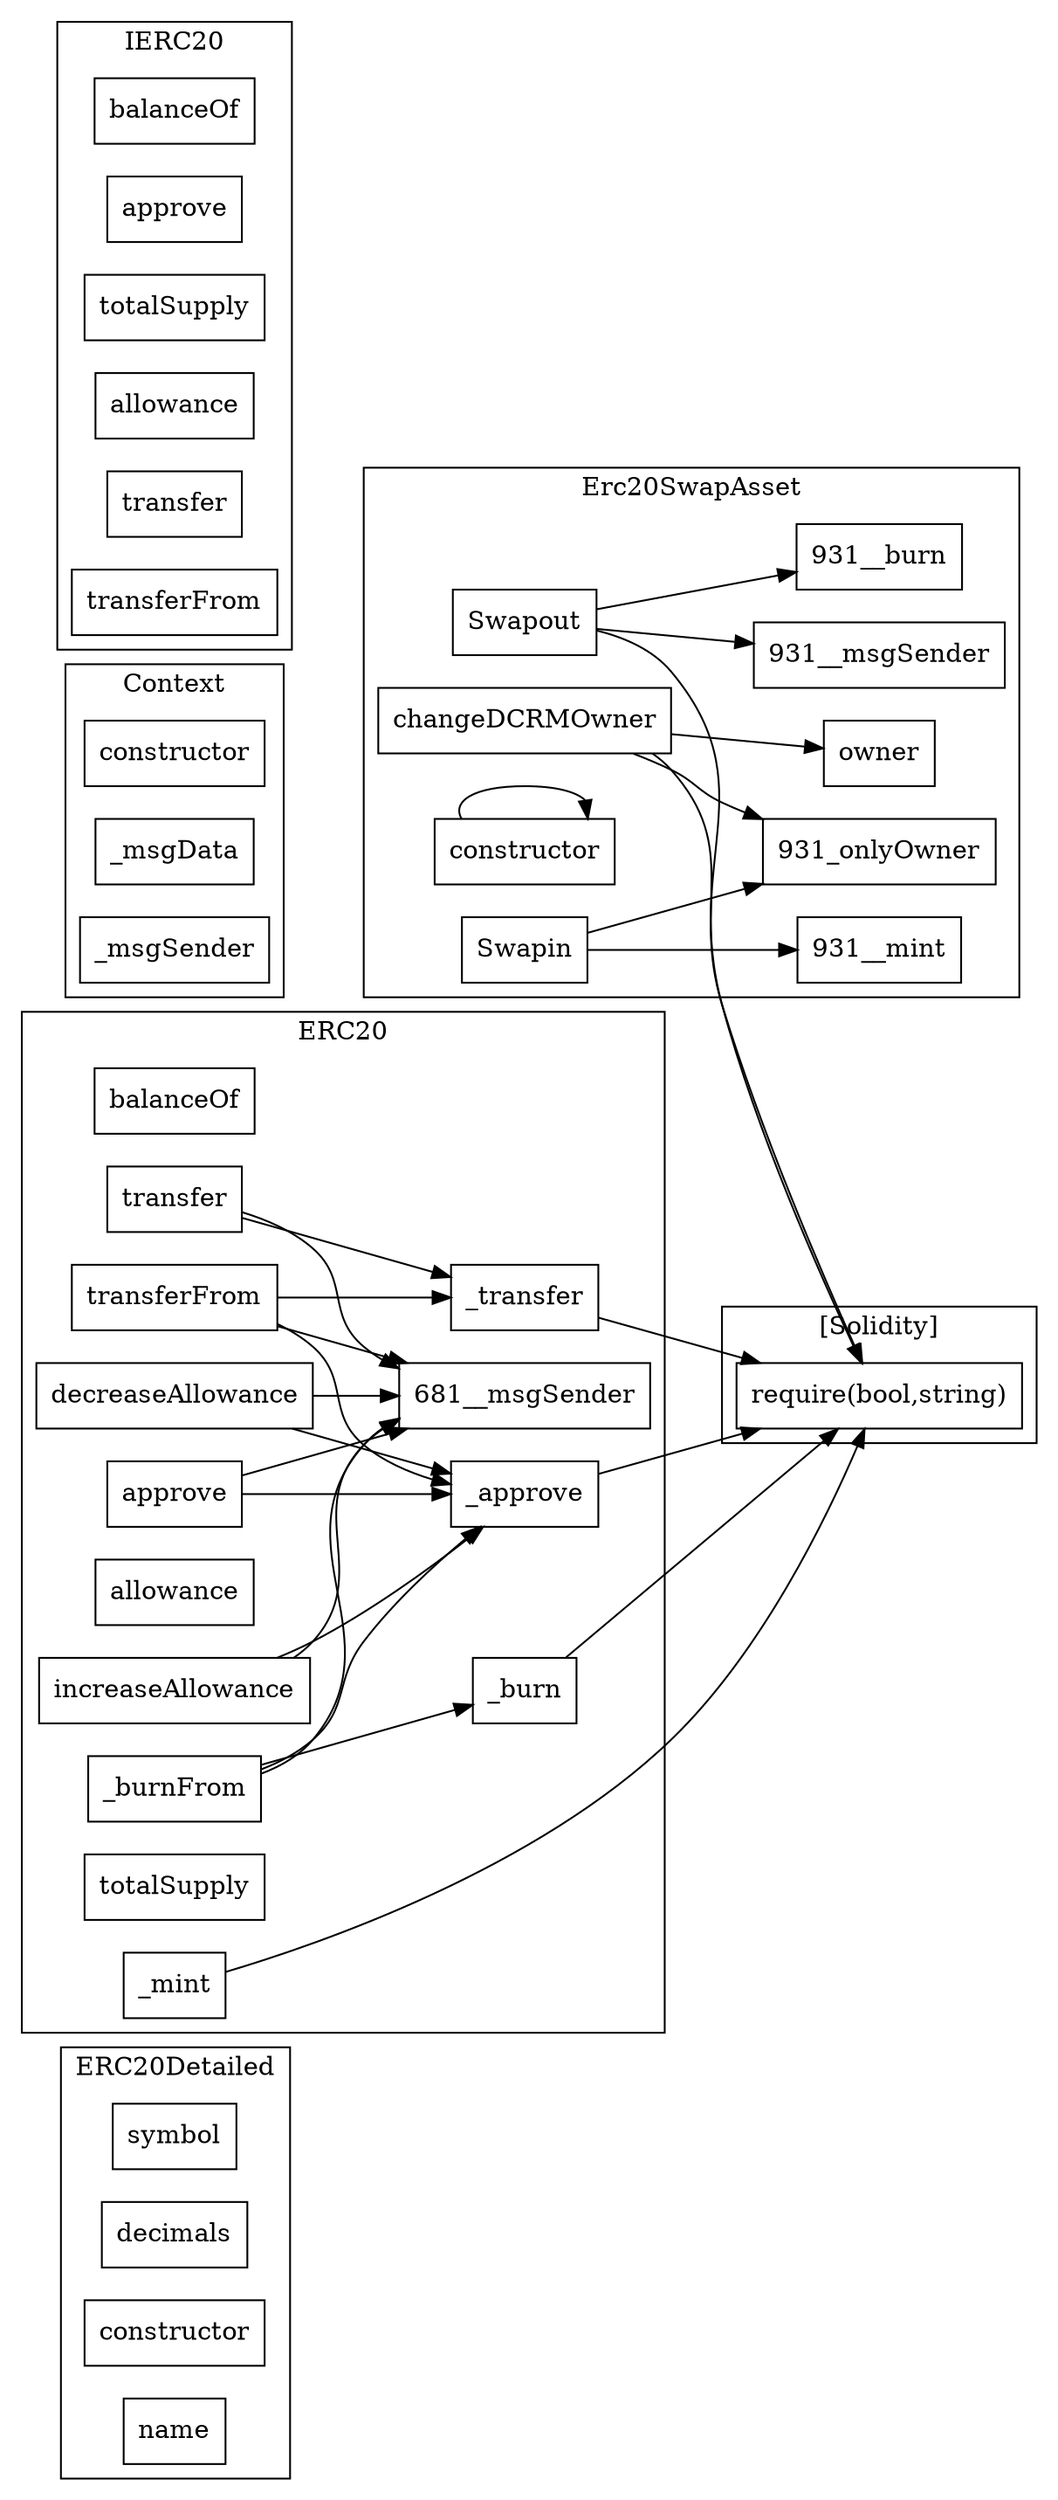 strict digraph {
rankdir="LR"
node [shape=box]
subgraph cluster_737_ERC20Detailed {
label = "ERC20Detailed"
"737_symbol" [label="symbol"]
"737_decimals" [label="decimals"]
"737_constructor" [label="constructor"]
"737_name" [label="name"]
}subgraph cluster_931_Erc20SwapAsset {
label = "Erc20SwapAsset"
"931_changeDCRMOwner" [label="changeDCRMOwner"]
"931_Swapout" [label="Swapout"]
"931_owner" [label="owner"]
"931_constructor" [label="constructor"]
"931_Swapin" [label="Swapin"]
"931_Swapin" -> "931__mint"
"931_constructor" -> "931_constructor"
"931_Swapin" -> "931_onlyOwner"
"931_changeDCRMOwner" -> "931_onlyOwner"
"931_changeDCRMOwner" -> "931_owner"
"931_Swapout" -> "931__burn"
"931_Swapout" -> "931__msgSender"
}subgraph cluster_681_ERC20 {
label = "ERC20"
"681_balanceOf" [label="balanceOf"]
"681_decreaseAllowance" [label="decreaseAllowance"]
"681_transfer" [label="transfer"]
"681__transfer" [label="_transfer"]
"681__approve" [label="_approve"]
"681__burn" [label="_burn"]
"681_approve" [label="approve"]
"681_transferFrom" [label="transferFrom"]
"681_allowance" [label="allowance"]
"681__burnFrom" [label="_burnFrom"]
"681_increaseAllowance" [label="increaseAllowance"]
"681_totalSupply" [label="totalSupply"]
"681__mint" [label="_mint"]
"681_increaseAllowance" -> "681__approve"
"681_approve" -> "681__msgSender"
"681_transferFrom" -> "681__msgSender"
"681_decreaseAllowance" -> "681__approve"
"681__burnFrom" -> "681__burn"
"681_transfer" -> "681__msgSender"
"681__burnFrom" -> "681__approve"
"681_transfer" -> "681__transfer"
"681_transferFrom" -> "681__transfer"
"681__burnFrom" -> "681__msgSender"
"681_transferFrom" -> "681__approve"
"681_decreaseAllowance" -> "681__msgSender"
"681_increaseAllowance" -> "681__msgSender"
"681_approve" -> "681__approve"
}subgraph cluster_26_Context {
label = "Context"
"26_constructor" [label="constructor"]
"26__msgData" [label="_msgData"]
"26__msgSender" [label="_msgSender"]
}subgraph cluster_94_IERC20 {
label = "IERC20"
"94_balanceOf" [label="balanceOf"]
"94_approve" [label="approve"]
"94_totalSupply" [label="totalSupply"]
"94_allowance" [label="allowance"]
"94_transfer" [label="transfer"]
"94_transferFrom" [label="transferFrom"]
}subgraph cluster_solidity {
label = "[Solidity]"
"require(bool,string)" 
"681__approve" -> "require(bool,string)"
"931_Swapout" -> "require(bool,string)"
"681__mint" -> "require(bool,string)"
"681__transfer" -> "require(bool,string)"
"931_changeDCRMOwner" -> "require(bool,string)"
"681__burn" -> "require(bool,string)"
}
}